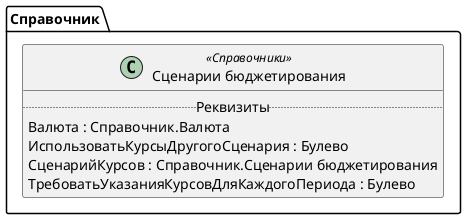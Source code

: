 ﻿@startuml Сценарии
'!include templates.wsd
'..\include templates.wsd
class Справочник.Сценарии as "Сценарии бюджетирования" <<Справочники>>
{
..Реквизиты..
Валюта : Справочник.Валюта
ИспользоватьКурсыДругогоСценария : Булево
СценарийКурсов : Справочник.Сценарии бюджетирования
ТребоватьУказанияКурсовДляКаждогоПериода : Булево
}
@enduml
